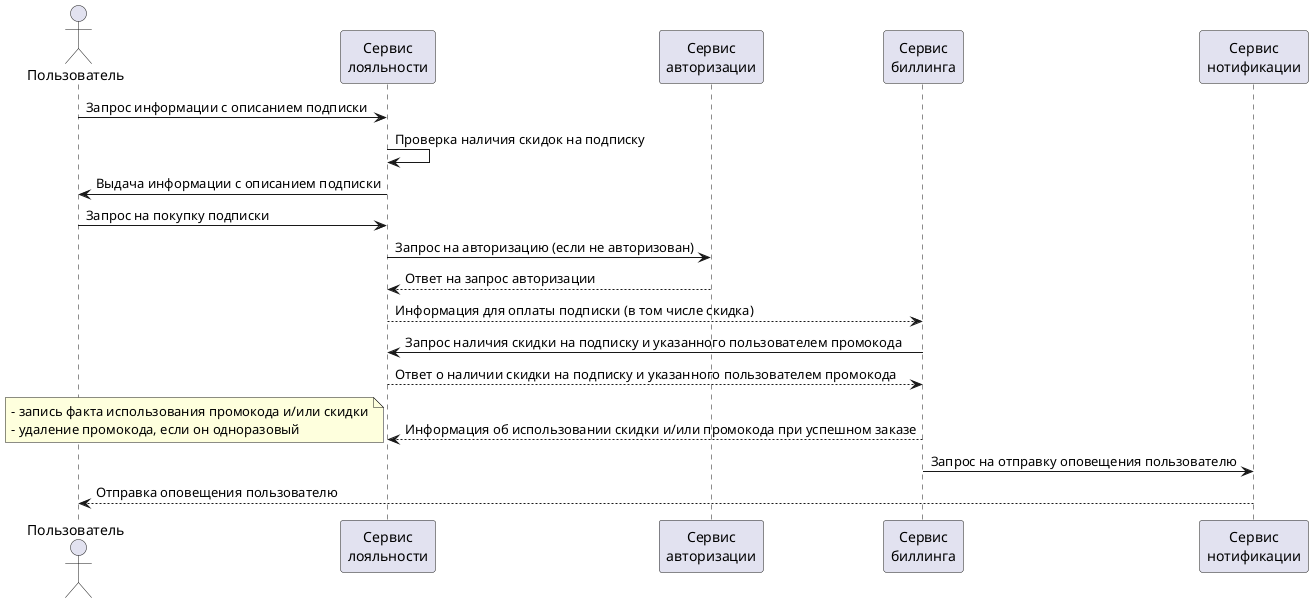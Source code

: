 @startuml
actor Пользователь as User
participant "Сервис\nлояльности" as LoyaltyService
participant "Сервис\nавторизации" as AuthService
participant "Сервис\nбиллинга" as BillingService
participant "Сервис\nнотификации" as NotificationService

User -> LoyaltyService: Запрос информации с описанием подписки
LoyaltyService -> LoyaltyService: Проверка наличия скидок на подписку
LoyaltyService -> User: Выдача информации с описанием подписки

User -> LoyaltyService: Запрос на покупку подписки
LoyaltyService -> AuthService: Запрос на авторизацию (если не авторизован)
AuthService --> LoyaltyService: Ответ на запрос авторизации



LoyaltyService --> BillingService: Информация для оплаты подписки (в том числе скидка)
BillingService -> LoyaltyService: Запрос наличия скидки на подписку и указанного пользователем промокода
LoyaltyService --> BillingService: Ответ о наличии скидки на подписку и указанного пользователем промокода

BillingService --> LoyaltyService: Информация об использовании скидки и/или промокода при успешном заказе
note left: удаление промокода, если он одноразовый
note left
- запись факта использования промокода и/или скидки
- удаление промокода, если он одноразовый
end note
BillingService -> NotificationService: Запрос на отправку оповещения пользователю
NotificationService --> User: Отправка оповещения пользователю
@enduml